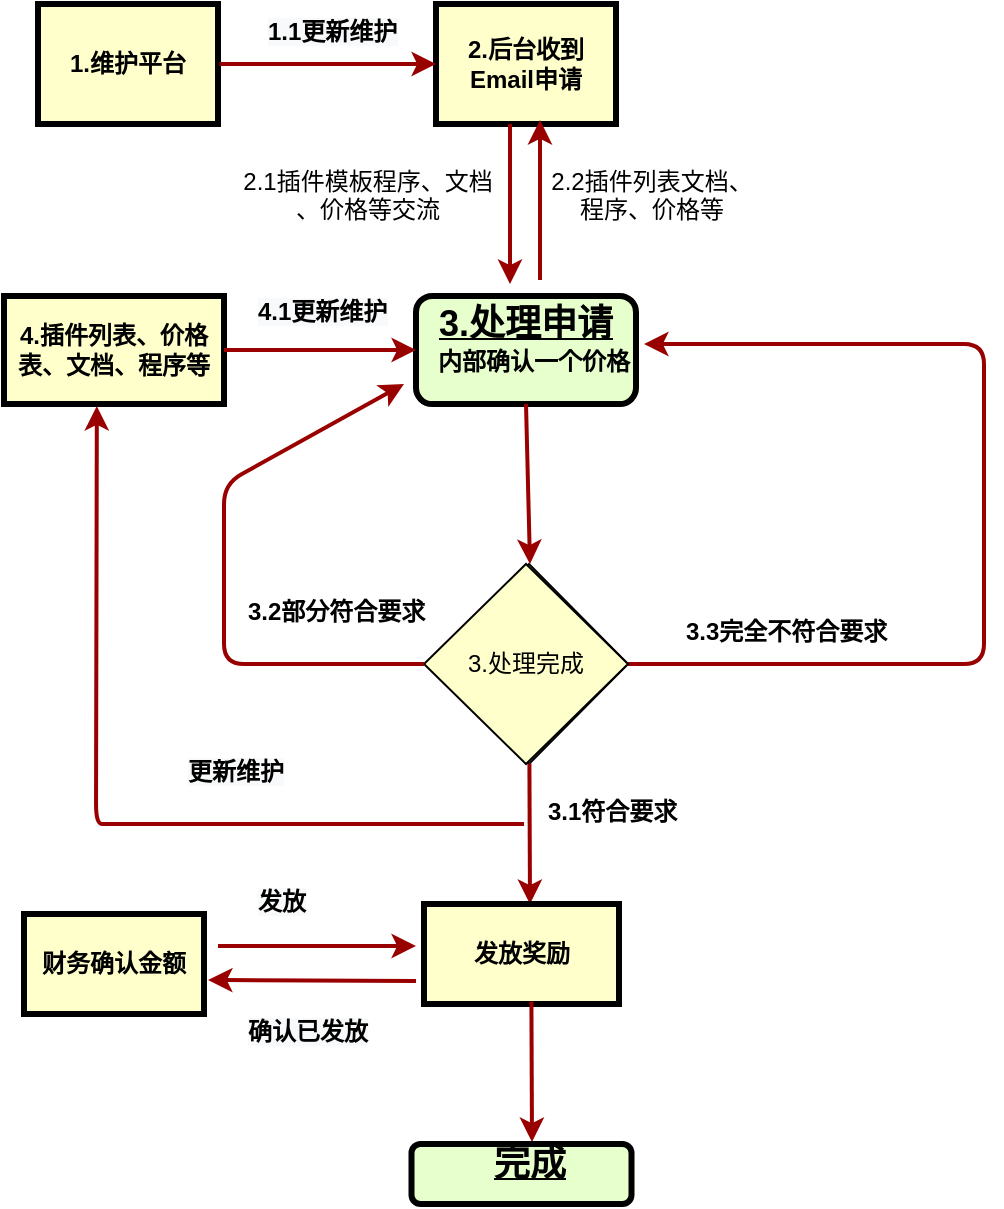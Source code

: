 <mxfile version="14.5.4" type="github">
  <diagram name="Page-1" id="c7558073-3199-34d8-9f00-42111426c3f3">
    <mxGraphModel dx="1662" dy="738" grid="1" gridSize="10" guides="1" tooltips="1" connect="1" arrows="1" fold="1" page="1" pageScale="1" pageWidth="826" pageHeight="1169" background="#ffffff" math="0" shadow="0">
      <root>
        <mxCell id="0" />
        <mxCell id="1" parent="0" />
        <mxCell id="Zul9WXFkH97t_Ixqo4yF-104" value="处理完成" style="rhombus;whiteSpace=wrap;html=1;fillColor=#FFFFCC" parent="1" vertex="1">
          <mxGeometry x="243" y="360" width="99" height="100" as="geometry" />
        </mxCell>
        <mxCell id="2" value="&lt;p style=&quot;margin: 0px ; margin-top: 4px ; text-align: center ; text-decoration: underline&quot;&gt;&lt;strong&gt;&lt;font style=&quot;font-size: 18px&quot;&gt;3.处理申请&lt;/font&gt;&lt;/strong&gt;&lt;br&gt;&lt;/p&gt;&lt;p style=&quot;margin: 0px ; margin-left: 8px&quot;&gt;内部确认一个价格&lt;/p&gt;&lt;p style=&quot;margin: 0px ; margin-left: 8px&quot;&gt;&lt;br&gt;&lt;/p&gt;&lt;p style=&quot;margin: 0px ; margin-left: 8px&quot;&gt;&lt;br&gt;&lt;/p&gt;" style="verticalAlign=middle;align=center;overflow=fill;fontSize=12;fontFamily=Helvetica;html=1;rounded=1;fontStyle=1;strokeWidth=3;fillColor=#E6FFCC" parent="1" vertex="1">
          <mxGeometry x="236" y="226" width="110" height="54" as="geometry" />
        </mxCell>
        <mxCell id="3" value="2.后台收到Email申请" style="whiteSpace=wrap;align=center;verticalAlign=middle;fontStyle=1;strokeWidth=3;fillColor=#FFFFCC" parent="1" vertex="1">
          <mxGeometry x="246" y="80" width="90" height="60" as="geometry" />
        </mxCell>
        <mxCell id="4" value="4.插件列表、价格表、文档、程序等" style="whiteSpace=wrap;align=center;verticalAlign=middle;fontStyle=1;strokeWidth=3;fillColor=#FFFFCC" parent="1" vertex="1">
          <mxGeometry x="30" y="226" width="110" height="54" as="geometry" />
        </mxCell>
        <mxCell id="36" value="" style="edgeStyle=none;noEdgeStyle=1;strokeColor=#990000;strokeWidth=2" parent="1" edge="1">
          <mxGeometry width="100" height="100" relative="1" as="geometry">
            <mxPoint x="283" y="140" as="sourcePoint" />
            <mxPoint x="283" y="220" as="targetPoint" />
          </mxGeometry>
        </mxCell>
        <mxCell id="37" value="" style="edgeStyle=none;noEdgeStyle=1;strokeColor=#990000;strokeWidth=2" parent="1" source="4" target="2" edge="1">
          <mxGeometry width="100" height="100" relative="1" as="geometry">
            <mxPoint x="280" y="216" as="sourcePoint" />
            <mxPoint x="380" y="116" as="targetPoint" />
          </mxGeometry>
        </mxCell>
        <mxCell id="Zul9WXFkH97t_Ixqo4yF-101" value="&lt;span style=&quot;color: rgb(0 , 0 , 0) ; font-family: &amp;#34;helvetica&amp;#34; ; font-size: 12px ; font-style: normal ; font-weight: 700 ; letter-spacing: normal ; text-align: center ; text-indent: 0px ; text-transform: none ; word-spacing: 0px ; background-color: rgb(248 , 249 , 250) ; display: inline ; float: none&quot;&gt;4.1更新维护&lt;/span&gt;" style="text;whiteSpace=wrap;html=1;" parent="1" vertex="1">
          <mxGeometry x="155" y="220" width="70" height="30" as="geometry" />
        </mxCell>
        <mxCell id="Zul9WXFkH97t_Ixqo4yF-103" value="" style="edgeStyle=none;noEdgeStyle=1;strokeColor=#990000;strokeWidth=2;exitX=0.5;exitY=1;exitDx=0;exitDy=0;" parent="1" source="2" edge="1">
          <mxGeometry width="100" height="100" relative="1" as="geometry">
            <mxPoint x="293" y="296" as="sourcePoint" />
            <mxPoint x="293" y="360" as="targetPoint" />
          </mxGeometry>
        </mxCell>
        <mxCell id="Zul9WXFkH97t_Ixqo4yF-106" style="edgeStyle=none;noEdgeStyle=1;strokeColor=#990000;strokeWidth=2" parent="1" source="Zul9WXFkH97t_Ixqo4yF-104" edge="1">
          <mxGeometry relative="1" as="geometry">
            <mxPoint x="293" y="530" as="targetPoint" />
          </mxGeometry>
        </mxCell>
        <mxCell id="Zul9WXFkH97t_Ixqo4yF-110" style="edgeStyle=none;noEdgeStyle=1;strokeColor=#990000;strokeWidth=2;" parent="1" source="Zul9WXFkH97t_Ixqo4yF-104" edge="1">
          <mxGeometry relative="1" as="geometry">
            <mxPoint x="350" y="250" as="targetPoint" />
            <Array as="points">
              <mxPoint x="520" y="410" />
              <mxPoint x="520" y="250" />
            </Array>
          </mxGeometry>
        </mxCell>
        <mxCell id="Zul9WXFkH97t_Ixqo4yF-107" value="发放奖励" style="whiteSpace=wrap;align=center;verticalAlign=middle;fontStyle=1;strokeWidth=3;fillColor=#FFFFCC" parent="1" vertex="1">
          <mxGeometry x="240" y="530" width="97.5" height="50" as="geometry" />
        </mxCell>
        <mxCell id="Zul9WXFkH97t_Ixqo4yF-113" value="" style="edgeStyle=none;noEdgeStyle=1;strokeColor=#990000;strokeWidth=2" parent="1" edge="1">
          <mxGeometry width="100" height="100" relative="1" as="geometry">
            <mxPoint x="298" y="218" as="sourcePoint" />
            <mxPoint x="298" y="138" as="targetPoint" />
          </mxGeometry>
        </mxCell>
        <mxCell id="Zul9WXFkH97t_Ixqo4yF-114" value="财务确认金额" style="whiteSpace=wrap;align=center;verticalAlign=middle;fontStyle=1;strokeWidth=3;fillColor=#FFFFCC" parent="1" vertex="1">
          <mxGeometry x="40" y="535" width="90" height="50" as="geometry" />
        </mxCell>
        <mxCell id="Zul9WXFkH97t_Ixqo4yF-115" value="" style="edgeStyle=none;noEdgeStyle=1;strokeColor=#990000;strokeWidth=2" parent="1" edge="1">
          <mxGeometry width="100" height="100" relative="1" as="geometry">
            <mxPoint x="137" y="551" as="sourcePoint" />
            <mxPoint x="236" y="551" as="targetPoint" />
          </mxGeometry>
        </mxCell>
        <mxCell id="Zul9WXFkH97t_Ixqo4yF-116" value="&lt;span style=&quot;color: rgb(0 , 0 , 0) ; font-family: &amp;#34;helvetica&amp;#34; ; font-size: 12px ; font-style: normal ; font-weight: 700 ; letter-spacing: normal ; text-align: center ; text-indent: 0px ; text-transform: none ; word-spacing: 0px ; background-color: rgb(248 , 249 , 250) ; display: inline ; float: none&quot;&gt;发放&lt;/span&gt;" style="text;whiteSpace=wrap;html=1;" parent="1" vertex="1">
          <mxGeometry x="155" y="515" width="60" height="20" as="geometry" />
        </mxCell>
        <mxCell id="Zul9WXFkH97t_Ixqo4yF-117" value="" style="edgeStyle=none;noEdgeStyle=1;strokeColor=#990000;strokeWidth=2;exitX=0;exitY=0.75;exitDx=0;exitDy=0;" parent="1" edge="1">
          <mxGeometry width="100" height="100" relative="1" as="geometry">
            <mxPoint x="236" y="568.5" as="sourcePoint" />
            <mxPoint x="132" y="568" as="targetPoint" />
          </mxGeometry>
        </mxCell>
        <mxCell id="Zul9WXFkH97t_Ixqo4yF-118" value="&lt;span style=&quot;color: rgb(0 , 0 , 0) ; font-family: &amp;#34;helvetica&amp;#34; ; font-size: 12px ; font-style: normal ; font-weight: 700 ; letter-spacing: normal ; text-align: center ; text-indent: 0px ; text-transform: none ; word-spacing: 0px ; background-color: rgb(248 , 249 , 250) ; display: inline ; float: none&quot;&gt;确认已发放&lt;/span&gt;" style="text;whiteSpace=wrap;html=1;" parent="1" vertex="1">
          <mxGeometry x="150" y="580" width="70" height="30" as="geometry" />
        </mxCell>
        <mxCell id="Zul9WXFkH97t_Ixqo4yF-119" style="edgeStyle=none;noEdgeStyle=1;strokeColor=#990000;strokeWidth=2" parent="1" edge="1">
          <mxGeometry relative="1" as="geometry">
            <mxPoint x="294" y="649" as="targetPoint" />
            <mxPoint x="293.707" y="578.79" as="sourcePoint" />
          </mxGeometry>
        </mxCell>
        <mxCell id="Zul9WXFkH97t_Ixqo4yF-121" value="&lt;p style=&quot;margin: 0px ; margin-left: 8px&quot;&gt;&lt;span style=&quot;font-size: 18px&quot;&gt;&lt;u&gt;完成&lt;/u&gt;&lt;/span&gt;&lt;/p&gt;&lt;p style=&quot;margin: 0px ; margin-left: 8px&quot;&gt;&lt;br&gt;&lt;/p&gt;" style="verticalAlign=middle;align=center;overflow=fill;fontSize=12;fontFamily=Helvetica;html=1;rounded=1;fontStyle=1;strokeWidth=3;fillColor=#E6FFCC" parent="1" vertex="1">
          <mxGeometry x="233.75" y="650" width="110" height="30" as="geometry" />
        </mxCell>
        <mxCell id="f9crpk3S28r5Hp-y6S1A-57" value="1.维护平台" style="whiteSpace=wrap;align=center;verticalAlign=middle;fontStyle=1;strokeWidth=3;fillColor=#FFFFCC" parent="1" vertex="1">
          <mxGeometry x="47" y="80" width="90" height="60" as="geometry" />
        </mxCell>
        <mxCell id="f9crpk3S28r5Hp-y6S1A-58" value="&lt;span style=&quot;color: rgb(0 , 0 , 0) ; font-family: &amp;#34;helvetica&amp;#34; ; font-size: 12px ; font-style: normal ; font-weight: 700 ; letter-spacing: normal ; text-align: center ; text-indent: 0px ; text-transform: none ; word-spacing: 0px ; background-color: rgb(248 , 249 , 250) ; display: inline ; float: none&quot;&gt;1.1更新维护&lt;/span&gt;" style="text;whiteSpace=wrap;html=1;" parent="1" vertex="1">
          <mxGeometry x="160" y="80" width="70" height="30" as="geometry" />
        </mxCell>
        <mxCell id="f9crpk3S28r5Hp-y6S1A-59" value="" style="edgeStyle=none;noEdgeStyle=1;strokeColor=#990000;strokeWidth=2;entryX=0;entryY=0.5;entryDx=0;entryDy=0;" parent="1" target="3" edge="1">
          <mxGeometry width="100" height="100" relative="1" as="geometry">
            <mxPoint x="137.75" y="110" as="sourcePoint" />
            <mxPoint x="233.75" y="110" as="targetPoint" />
          </mxGeometry>
        </mxCell>
        <mxCell id="f9crpk3S28r5Hp-y6S1A-60" value="2.2插件列表文档、&#xa;程序、价格等" style="text;spacingTop=-5;align=center" parent="1" vertex="1">
          <mxGeometry x="310" y="160" width="88" height="40" as="geometry" />
        </mxCell>
        <mxCell id="f9crpk3S28r5Hp-y6S1A-61" value="2.1插件模板程序、文档&#xa;、价格等交流" style="text;spacingTop=-5;align=center" parent="1" vertex="1">
          <mxGeometry x="160" y="160" width="104" height="40" as="geometry" />
        </mxCell>
        <mxCell id="P8XCfwjQOnEJ7EozZhLO-37" style="edgeStyle=none;noEdgeStyle=1;strokeColor=#990000;strokeWidth=2;entryX=0.422;entryY=1.019;entryDx=0;entryDy=0;entryPerimeter=0;" parent="1" target="4" edge="1">
          <mxGeometry relative="1" as="geometry">
            <mxPoint x="30" y="730" as="targetPoint" />
            <Array as="points">
              <mxPoint x="280" y="490" />
              <mxPoint x="88" y="490" />
              <mxPoint x="76" y="490" />
            </Array>
            <mxPoint x="290" y="490" as="sourcePoint" />
          </mxGeometry>
        </mxCell>
        <mxCell id="P8XCfwjQOnEJ7EozZhLO-38" value="&lt;span style=&quot;color: rgb(0, 0, 0); font-family: helvetica; font-size: 12px; font-style: normal; font-weight: 700; letter-spacing: normal; text-align: center; text-indent: 0px; text-transform: none; word-spacing: 0px; background-color: rgb(248, 249, 250); display: inline; float: none;&quot;&gt;更新维护&lt;/span&gt;" style="text;whiteSpace=wrap;html=1;" parent="1" vertex="1">
          <mxGeometry x="120" y="450" width="70" height="30" as="geometry" />
        </mxCell>
        <mxCell id="78_HajXi0HC5W1SUwwJ2-37" value="3.处理完成" style="rhombus;whiteSpace=wrap;html=1;fillColor=#FFFFCC" vertex="1" parent="1">
          <mxGeometry x="240" y="360" width="102" height="100" as="geometry" />
        </mxCell>
        <mxCell id="78_HajXi0HC5W1SUwwJ2-41" value="&lt;div style=&quot;text-align: center&quot;&gt;&lt;span&gt;&lt;font face=&quot;helvetica&quot;&gt;&lt;b&gt;3.1符合要求&lt;/b&gt;&lt;/font&gt;&lt;/span&gt;&lt;/div&gt;" style="text;whiteSpace=wrap;html=1;" vertex="1" parent="1">
          <mxGeometry x="300" y="470" width="90" height="30" as="geometry" />
        </mxCell>
        <mxCell id="78_HajXi0HC5W1SUwwJ2-42" style="edgeStyle=none;noEdgeStyle=1;strokeColor=#990000;strokeWidth=2;exitX=0;exitY=0.5;exitDx=0;exitDy=0;" edge="1" parent="1" source="78_HajXi0HC5W1SUwwJ2-37">
          <mxGeometry relative="1" as="geometry">
            <mxPoint x="230" y="270" as="targetPoint" />
            <Array as="points">
              <mxPoint x="140" y="410" />
              <mxPoint x="140" y="320" />
            </Array>
            <mxPoint x="220" y="410" as="sourcePoint" />
          </mxGeometry>
        </mxCell>
        <mxCell id="78_HajXi0HC5W1SUwwJ2-43" value="&lt;div style=&quot;text-align: center&quot;&gt;&lt;span&gt;&lt;font face=&quot;helvetica&quot;&gt;&lt;b&gt;3.2部分符合要求&lt;/b&gt;&lt;/font&gt;&lt;/span&gt;&lt;/div&gt;" style="text;whiteSpace=wrap;html=1;" vertex="1" parent="1">
          <mxGeometry x="150" y="370" width="100" height="40" as="geometry" />
        </mxCell>
        <mxCell id="78_HajXi0HC5W1SUwwJ2-44" value="&lt;div style=&quot;text-align: center&quot;&gt;&lt;span&gt;&lt;font face=&quot;helvetica&quot;&gt;&lt;b&gt;3.3完全不符合要求&lt;/b&gt;&lt;/font&gt;&lt;/span&gt;&lt;/div&gt;" style="text;whiteSpace=wrap;html=1;" vertex="1" parent="1">
          <mxGeometry x="369" y="380" width="110" height="30" as="geometry" />
        </mxCell>
      </root>
    </mxGraphModel>
  </diagram>
</mxfile>
